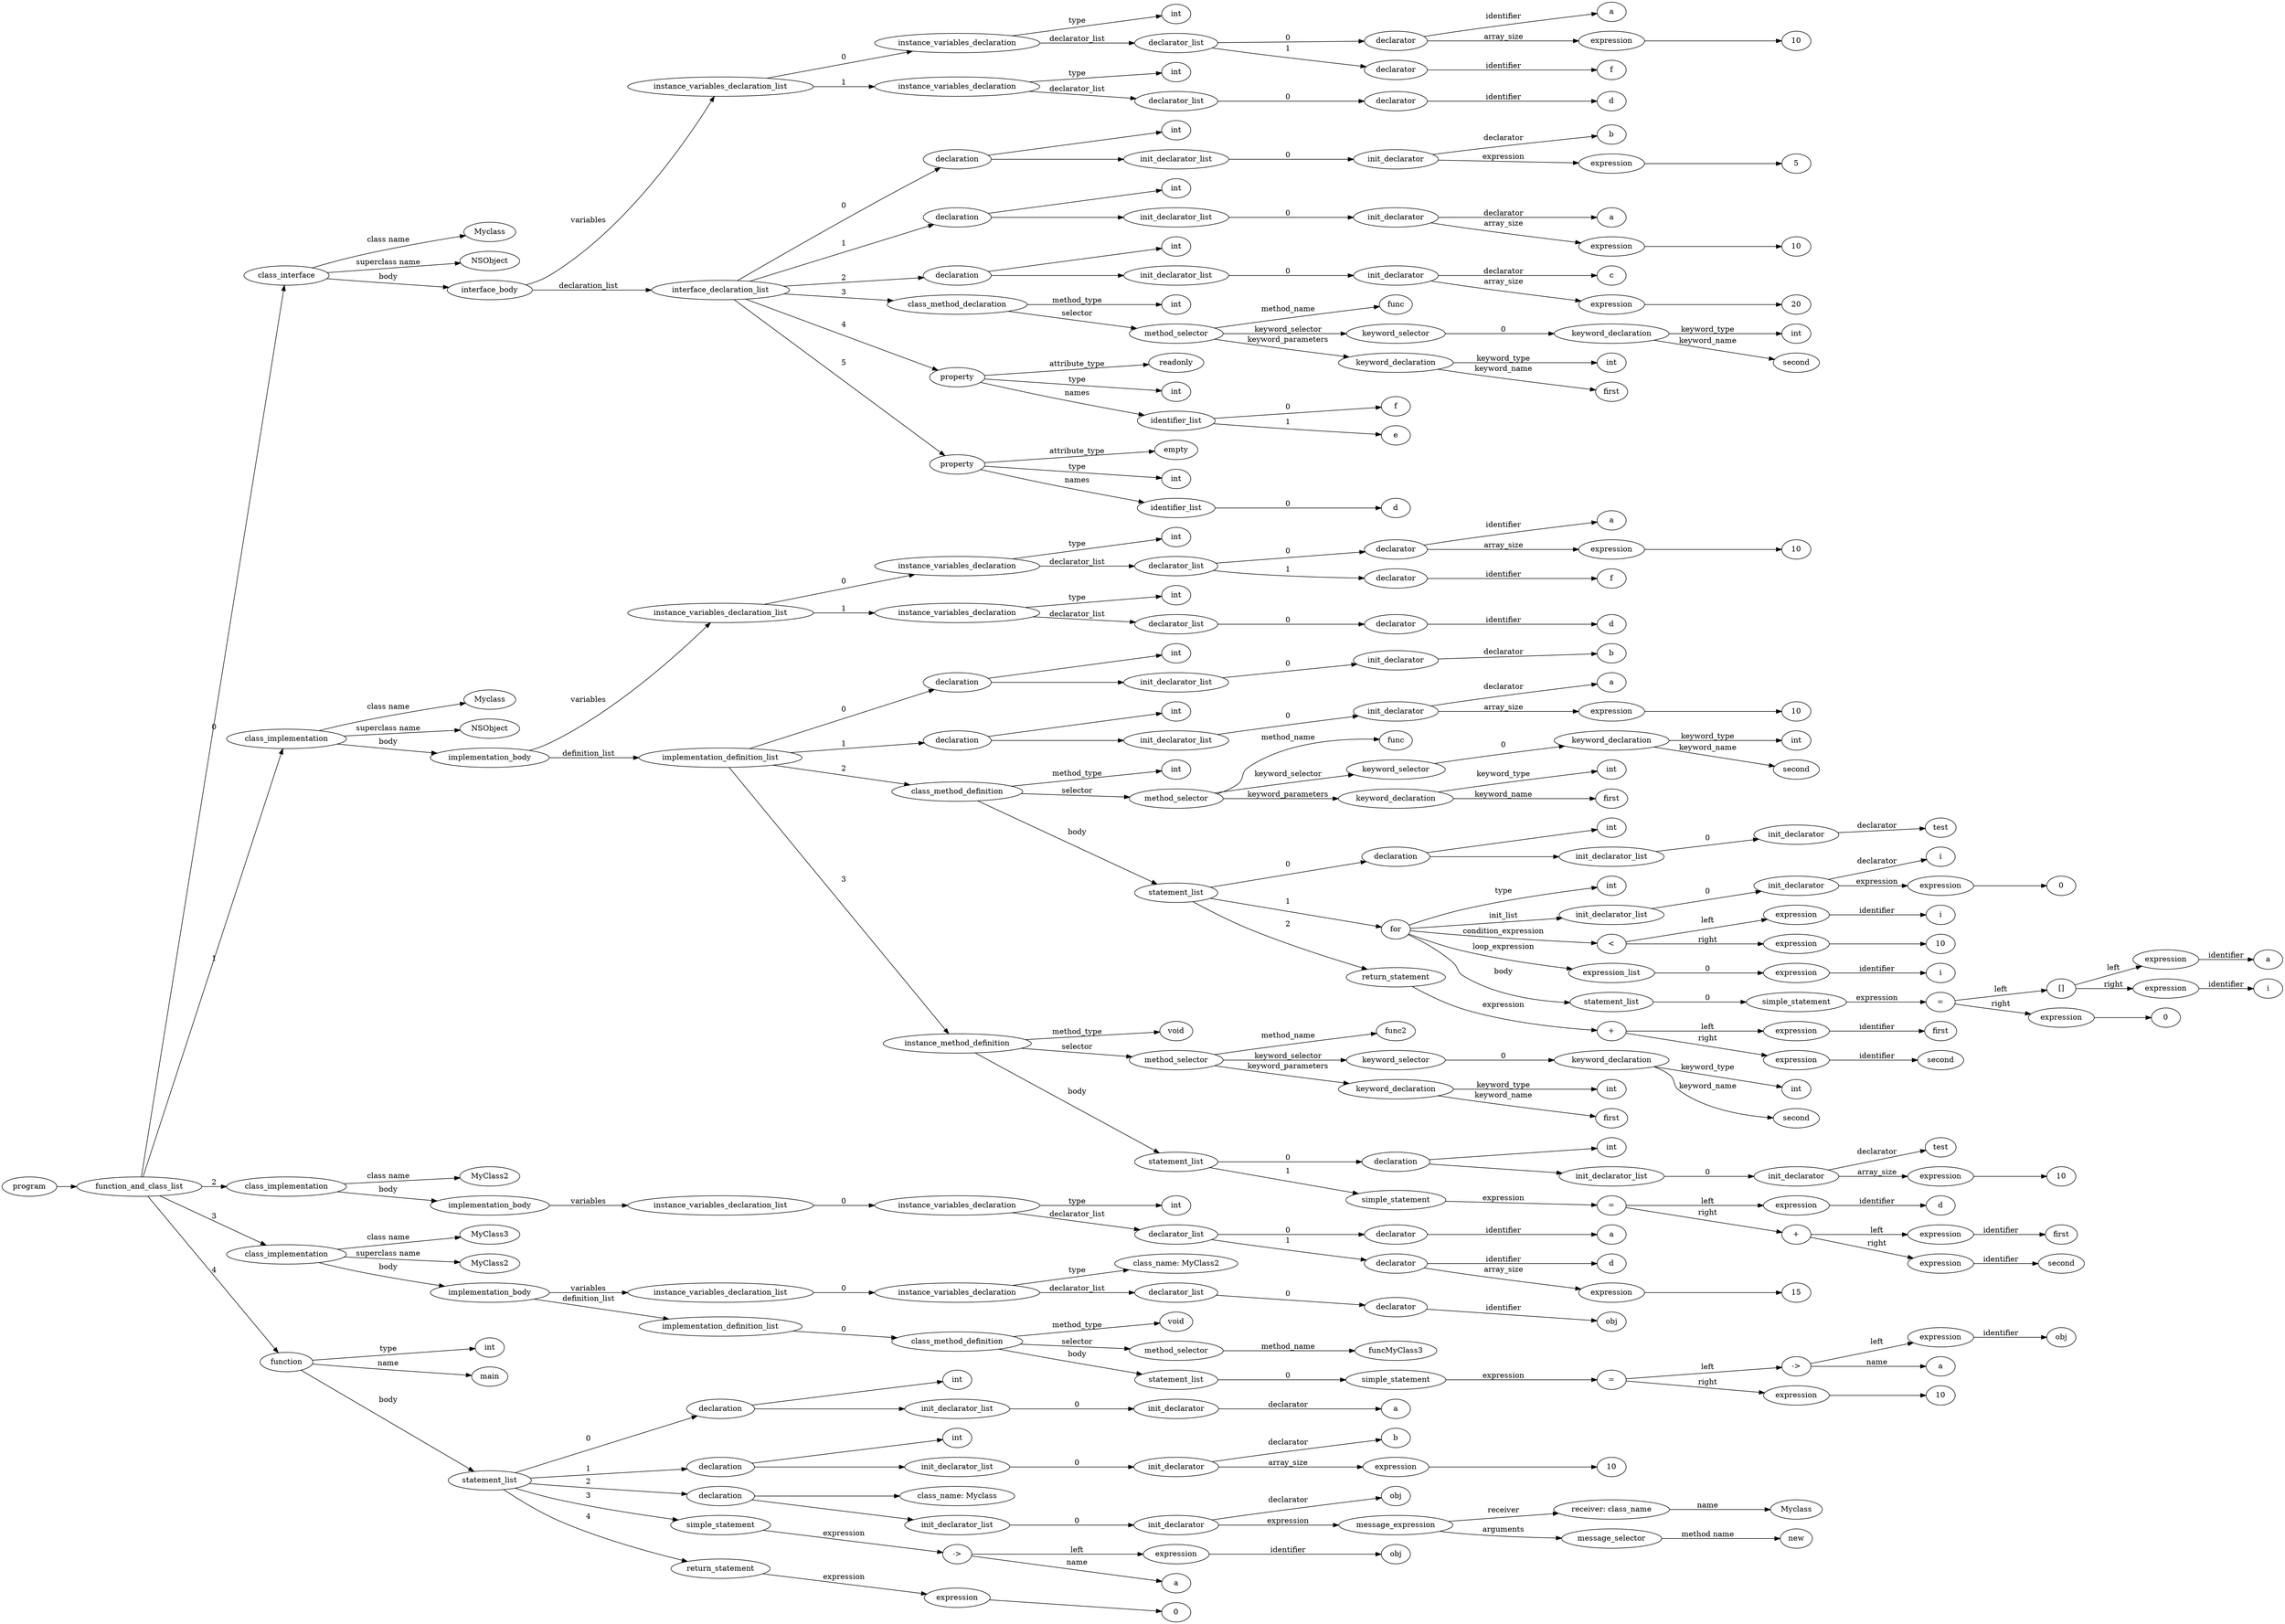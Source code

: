 digraph ObjectiveC { rankdir="LR";
187[label="program"];
187->49;
49[label="function_and_class_list"];
49->48[label="0"];
48[label="class_interface"];
48.1 [label="Myclass"];
48->48.1 [label="class name"];
48.2 [label="NSObject"];
48->48.2 [label="superclass name"];
48->47[label="body"];
47[label="interface_body"];
47->7[label="variables"];
7[label="instance_variables_declaration_list"];
7->6[label="0"];
6[label="instance_variables_declaration"];
6->0[label="type"];
0[label="int"];
6->4[label="declarator_list"];
4[label="declarator_list"];
4->3[label="0"];
3[label="declarator"];
3.1 [label="a"];
3->3.1[label="identifier"];
3->2[label="array_size"];
2[label="expression"];
2->1;
1[label="10"];
4->5[label="1"];
5[label="declarator"];
5.1 [label="f"];
5->5.1[label="identifier"];
7->11[label="1"];
11[label="instance_variables_declaration"];
11->8[label="type"];
8[label="int"];
11->10[label="declarator_list"];
10[label="declarator_list"];
10->9[label="0"];
9[label="declarator"];
9.1 [label="d"];
9->9.1[label="identifier"];
47->18[label="declaration_list"];
18[label="interface_declaration_list"];
18->17[label="0"];
17[label="declaration"];
17->12;
12[label="int"];
17->16;
16[label="init_declarator_list"];
16->15[label="0"];
15[label="init_declarator"];
15.1 [label="b"];
15->15.1[label="declarator"];
15->14[label="expression"];
14[label="expression"];
14->13;
13[label="5"];
18->24[label="1"];
24[label="declaration"];
24->19;
19[label="int"];
24->23;
23[label="init_declarator_list"];
23->22[label="0"];
22[label="init_declarator"];
22.1 [label="a"];
22->22.1[label="declarator"];
22->21[label="array_size"];
21[label="expression"];
21->20;
20[label="10"];
18->30[label="2"];
30[label="declaration"];
30->25;
25[label="int"];
30->29;
29[label="init_declarator_list"];
29->28[label="0"];
28[label="init_declarator"];
28.1 [label="c"];
28->28.1[label="declarator"];
28->27[label="array_size"];
27[label="expression"];
27->26;
26[label="20"];
18->38[label="3"];
38[label="class_method_declaration"];
38->31[label="method_type"];
31[label="int"];
38->37[label="selector"];
37[label="method_selector"];
37->37.1 [label="method_name"];
37.1 [label="func"];
37->36[label="keyword_selector"];
36[label="keyword_selector"];
36->35[label="0"];
35[label="keyword_declaration"];
35->34[label="keyword_type"];
34[label="int"];
35->35.2 [label="keyword_name"];
35.2 [label="second"];
37->33[label="keyword_parameters"];
33[label="keyword_declaration"];
33->32[label="keyword_type"];
32[label="int"];
33->33.2 [label="keyword_name"];
33.2 [label="first"];
18->42[label="4"];
42[label="property"];
42->39[label="attribute_type"];
39[label="readonly"];
42->40[label="type"];
40[label="int"];
42->41[label="names"];
41[label="identifier_list"];
41.0 [label="f"];
41->41.0 [label="0"];
41.1 [label="e"];
41->41.1 [label="1"];
18->46[label="5"];
46[label="property"];
46->43[label="attribute_type"];
43[label="empty"];
46->44[label="type"];
44[label="int"];
46->45[label="names"];
45[label="identifier_list"];
45.0 [label="d"];
45->45.0 [label="0"];
49->132[label="1"];
132[label="class_implementation"];
132.1 [label="Myclass"];
132->132.1 [label="class name"];
132.2 [label="NSObject"];
132->132.2 [label="superclass name"];
132->131[label="body"];
131[label="implementation_body"];
131->57[label="variables"];
57[label="instance_variables_declaration_list"];
57->56[label="0"];
56[label="instance_variables_declaration"];
56->50[label="type"];
50[label="int"];
56->54[label="declarator_list"];
54[label="declarator_list"];
54->53[label="0"];
53[label="declarator"];
53.1 [label="a"];
53->53.1[label="identifier"];
53->52[label="array_size"];
52[label="expression"];
52->51;
51[label="10"];
54->55[label="1"];
55[label="declarator"];
55.1 [label="f"];
55->55.1[label="identifier"];
57->61[label="1"];
61[label="instance_variables_declaration"];
61->58[label="type"];
58[label="int"];
61->60[label="declarator_list"];
60[label="declarator_list"];
60->59[label="0"];
59[label="declarator"];
59.1 [label="d"];
59->59.1[label="identifier"];
131->66[label="definition_list"];
66[label="implementation_definition_list"];
66->65[label="0"];
65[label="declaration"];
65->62;
62[label="int"];
65->64;
64[label="init_declarator_list"];
64->63[label="0"];
63[label="init_declarator"];
63.1 [label="b"];
63->63.1[label="declarator"];
66->72[label="1"];
72[label="declaration"];
72->67;
67[label="int"];
72->71;
71[label="init_declarator_list"];
71->70[label="0"];
70[label="init_declarator"];
70.1 [label="a"];
70->70.1[label="declarator"];
70->69[label="array_size"];
69[label="expression"];
69->68;
68[label="10"];
66->109[label="2"];
109[label="class_method_definition"];
109->73[label="method_type"];
73[label="int"];
109->79[label="selector"];
79[label="method_selector"];
79->79.1 [label="method_name"];
79.1 [label="func"];
79->78[label="keyword_selector"];
78[label="keyword_selector"];
78->77[label="0"];
77[label="keyword_declaration"];
77->76[label="keyword_type"];
76[label="int"];
77->77.2 [label="keyword_name"];
77.2 [label="second"];
79->75[label="keyword_parameters"];
75[label="keyword_declaration"];
75->74[label="keyword_type"];
74[label="int"];
75->75.2 [label="keyword_name"];
75.2 [label="first"];
109->84[label="body"];
84[label="statement_list"];
84->83[label="0"];
83[label="declaration"];
83->80;
80[label="int"];
83->82;
82[label="init_declarator_list"];
82->81[label="0"];
81[label="init_declarator"];
81.1 [label="test"];
81->81.1[label="declarator"];
84->104[label="1"];
104[label="for"];
104->85[label="type"];
85[label="int"];
104->89[label="init_list"];
89[label="init_declarator_list"];
89->88[label="0"];
88[label="init_declarator"];
88.1 [label="i"];
88->88.1[label="declarator"];
88->87[label="expression"];
87[label="expression"];
87->86;
86[label="0"];
104->93[label="condition_expression"];
93[label="expression"];
93[label="<"];
93->90[label="left"];
90[label="expression"];
90->90.1 [label="identifier"];90.1[label="i"];
93->92[label="right"];
92[label="expression"];
92->91;
91[label="10"];
104->95[label="loop_expression"];
95[label="expression_list"];
95->94[label="0"];
94[label="expression"];
94->94.1 [label="identifier"];94.1[label="i"];
104->103[label="body"];
103[label="statement_list"];
103->102[label="0"];
102[label="simple_statement"];
102->101[label="expression"];
101[label="expression"];
101[label="="];
101->98[label="left"];
98[label="expression"];
98[label="[]"];
98->96[label="left"];
96[label="expression"];
96->96.1 [label="identifier"];96.1[label="a"];
98->97[label="right"];
97[label="expression"];
97->97.1 [label="identifier"];97.1[label="i"];
101->100[label="right"];
100[label="expression"];
100->99;
99[label="0"];
84->108[label="2"];
108[label="return_statement"];
108->107[label="expression"];
107[label="expression"];
107[label="+"];
107->105[label="left"];
105[label="expression"];
105->105.1 [label="identifier"];105.1[label="first"];
107->106[label="right"];
106[label="expression"];
106->106.1 [label="identifier"];106.1[label="second"];
66->130[label="3"];
130[label="instance_method_definition"];
130->129[label="method_type"];
129[label="void"];
130->115[label="selector"];
115[label="method_selector"];
115->115.1 [label="method_name"];
115.1 [label="func2"];
115->114[label="keyword_selector"];
114[label="keyword_selector"];
114->113[label="0"];
113[label="keyword_declaration"];
113->112[label="keyword_type"];
112[label="int"];
113->113.2 [label="keyword_name"];
113.2 [label="second"];
115->111[label="keyword_parameters"];
111[label="keyword_declaration"];
111->110[label="keyword_type"];
110[label="int"];
111->111.2 [label="keyword_name"];
111.2 [label="first"];
130->122[label="body"];
122[label="statement_list"];
122->121[label="0"];
121[label="declaration"];
121->116;
116[label="int"];
121->120;
120[label="init_declarator_list"];
120->119[label="0"];
119[label="init_declarator"];
119.1 [label="test"];
119->119.1[label="declarator"];
119->118[label="array_size"];
118[label="expression"];
118->117;
117[label="10"];
122->128[label="1"];
128[label="simple_statement"];
128->127[label="expression"];
127[label="expression"];
127[label="="];
127->123[label="left"];
123[label="expression"];
123->123.1 [label="identifier"];123.1[label="d"];
127->126[label="right"];
126[label="expression"];
126[label="+"];
126->124[label="left"];
124[label="expression"];
124->124.1 [label="identifier"];124.1[label="first"];
126->125[label="right"];
125[label="expression"];
125->125.1 [label="identifier"];125.1[label="second"];
49->142[label="2"];
142[label="class_implementation"];
142.1 [label="MyClass2"];
142->142.1 [label="class name"];
142->141[label="body"];
141[label="implementation_body"];
141->140[label="variables"];
140[label="instance_variables_declaration_list"];
140->139[label="0"];
139[label="instance_variables_declaration"];
139->133[label="type"];
133[label="int"];
139->135[label="declarator_list"];
135[label="declarator_list"];
135->134[label="0"];
134[label="declarator"];
134.1 [label="a"];
134->134.1[label="identifier"];
135->138[label="1"];
138[label="declarator"];
138.1 [label="d"];
138->138.1[label="identifier"];
138->137[label="array_size"];
137[label="expression"];
137->136;
136[label="15"];
49->160[label="3"];
160[label="class_implementation"];
160.1 [label="MyClass3"];
160->160.1 [label="class name"];
160.2 [label="MyClass2"];
160->160.2 [label="superclass name"];
160->159[label="body"];
159[label="implementation_body"];
159->147[label="variables"];
147[label="instance_variables_declaration_list"];
147->146[label="0"];
146[label="instance_variables_declaration"];
146->145[label="type"];
145[label="class_name: MyClass2"];
146->144[label="declarator_list"];
144[label="declarator_list"];
144->143[label="0"];
143[label="declarator"];
143.1 [label="obj"];
143->143.1[label="identifier"];
159->158[label="definition_list"];
158[label="implementation_definition_list"];
158->157[label="0"];
157[label="class_method_definition"];
157->156[label="method_type"];
156[label="void"];
157->148[label="selector"];
148[label="method_selector"];
148->148.1 [label="method_name"];
148.1 [label="funcMyClass3"];
157->155[label="body"];
155[label="statement_list"];
155->154[label="0"];
154[label="simple_statement"];
154->153[label="expression"];
153[label="expression"];
153[label="="];
153->150[label="left"];
150[label="expression"];
150[label="->"];
150->149[label="left"];
149[label="expression"];
149->149.1 [label="identifier"];149.1[label="obj"];
150.1 [label="a"];
150->150.1 [label="name"];
153->152[label="right"];
152[label="expression"];
152->151;
151[label="10"];
49->186[label="4"];
186[label="function"];
186->161[label="type"];
161[label="int"];
186->186.1 [label="name"];
186.1 [label="main"];
186->166[label="body"];
166[label="statement_list"];
166->165[label="0"];
165[label="declaration"];
165->162;
162[label="int"];
165->164;
164[label="init_declarator_list"];
164->163[label="0"];
163[label="init_declarator"];
163.1 [label="a"];
163->163.1[label="declarator"];
166->172[label="1"];
172[label="declaration"];
172->167;
167[label="int"];
172->171;
171[label="init_declarator_list"];
171->170[label="0"];
170[label="init_declarator"];
170.1 [label="b"];
170->170.1[label="declarator"];
170->169[label="array_size"];
169[label="expression"];
169->168;
168[label="10"];
166->179[label="2"];
179[label="declaration"];
179->178;
178[label="class_name: Myclass"];
179->177;
177[label="init_declarator_list"];
177->176[label="0"];
176[label="init_declarator"];
176.1 [label="obj"];
176->176.1[label="declarator"];
176->175[label="expression"];
175[label="expression"];
175[label="message_expression"];
175->173[label="receiver"];
173[label="receiver: class_name"];
173.1 [label="Myclass"];
173->173.1 [label="name"];
175->174[label="arguments"];
174[label="message_selector"];
174.1 [label="new"];
174->174.1 [label="method name"]; 
166->182[label="3"];
182[label="simple_statement"];
182->181[label="expression"];
181[label="expression"];
181[label="->"];
181->180[label="left"];
180[label="expression"];
180->180.1 [label="identifier"];180.1[label="obj"];
181.1 [label="a"];
181->181.1 [label="name"];
166->185[label="4"];
185[label="return_statement"];
185->184[label="expression"];
184[label="expression"];
184->183;
183[label="0"];
}
